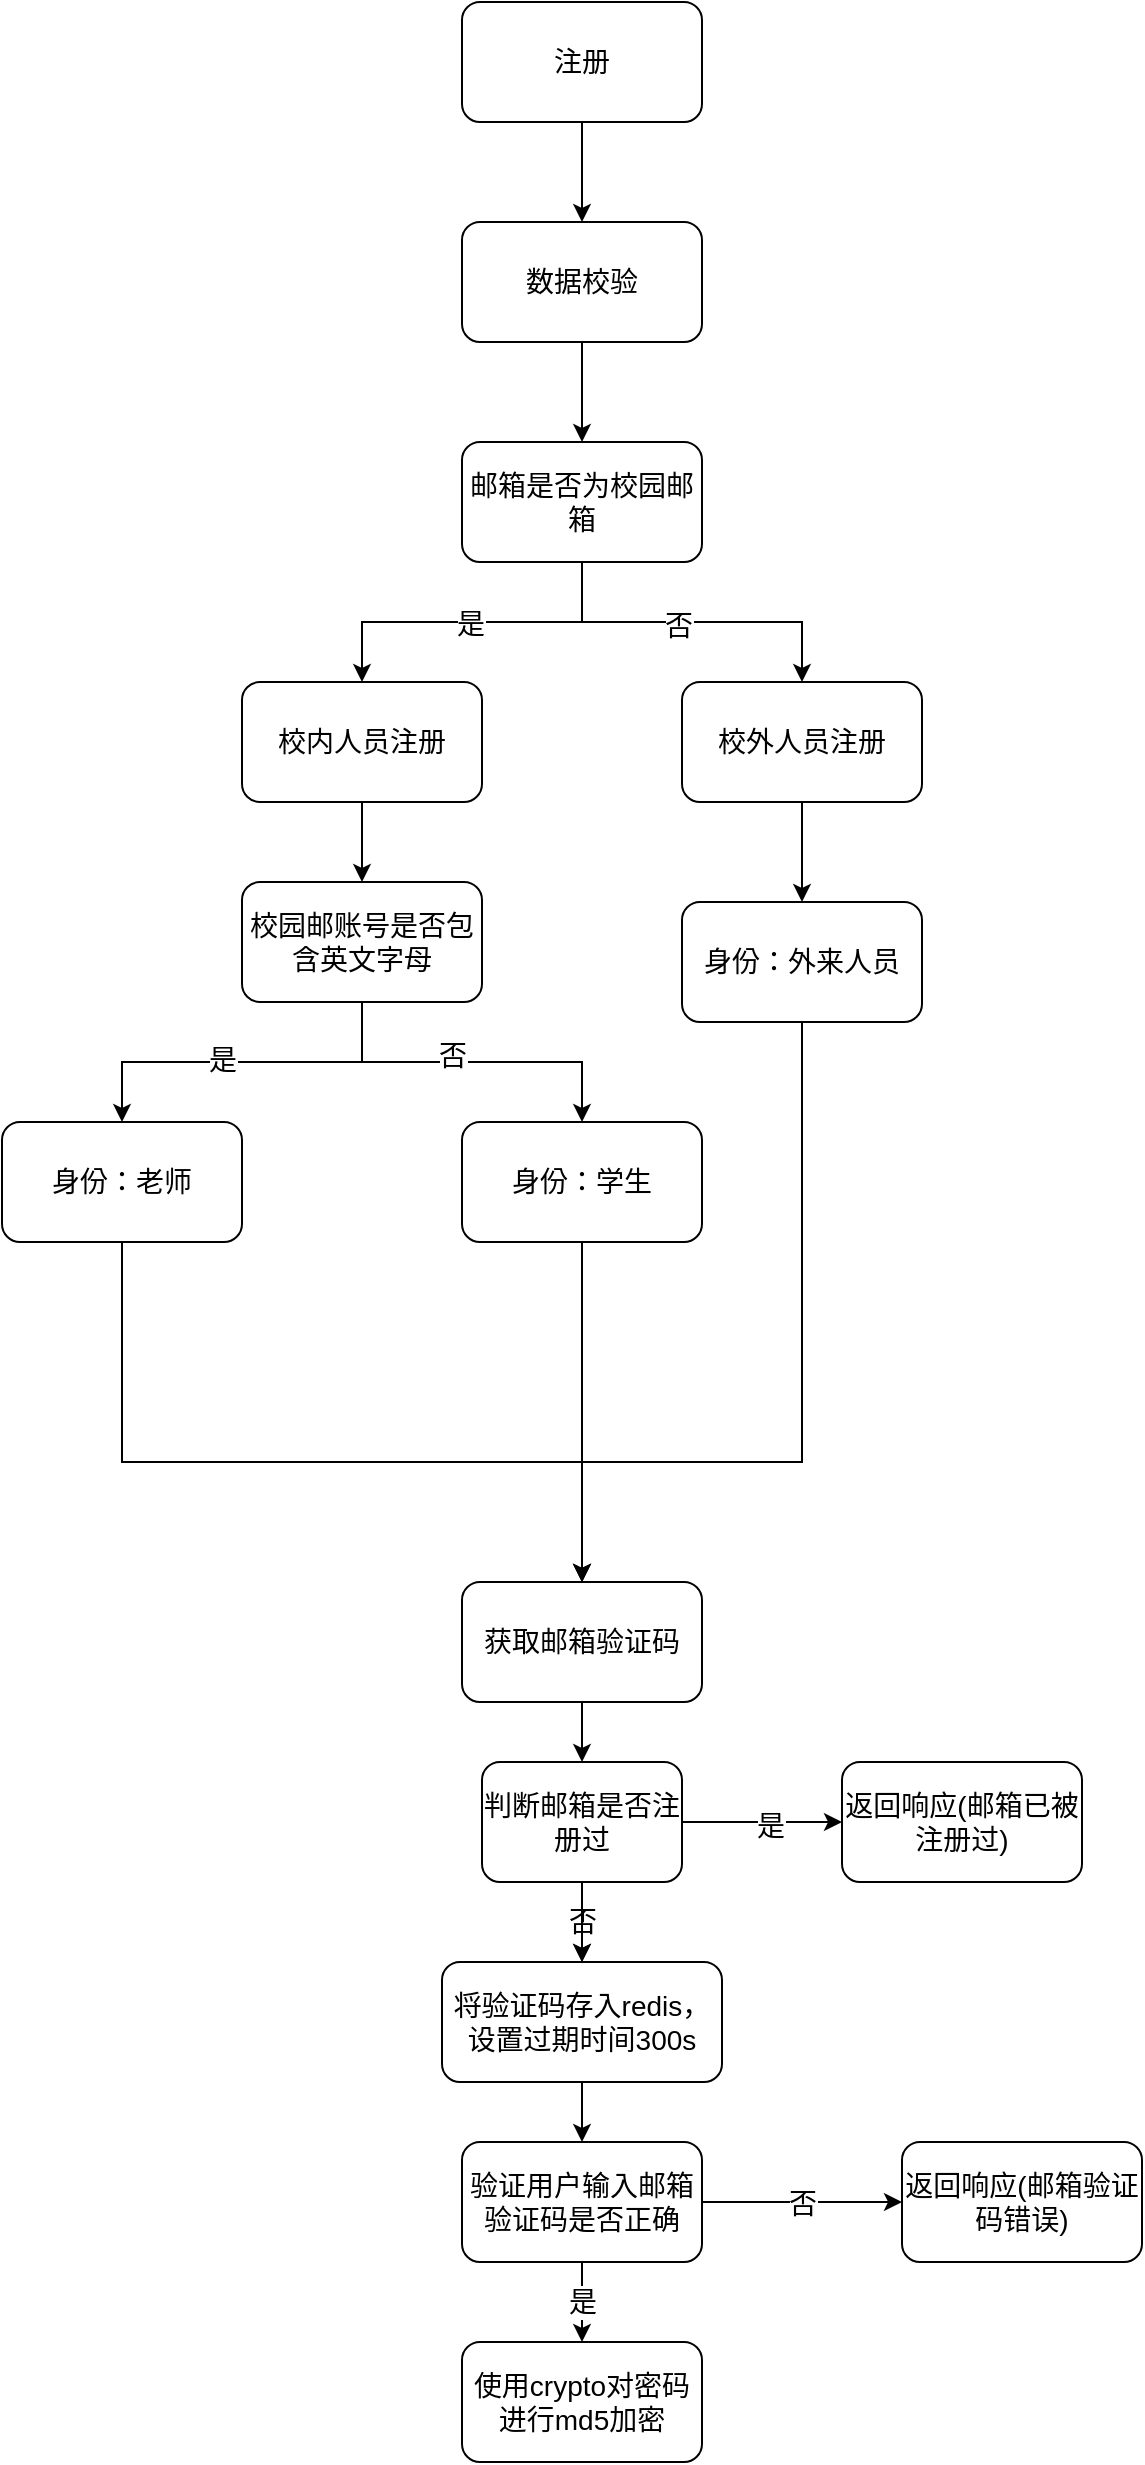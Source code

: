 <mxfile version="20.3.6" type="github">
  <diagram id="F0M1StGIOvLBScYlko5w" name="第 1 页">
    <mxGraphModel dx="2009" dy="794" grid="1" gridSize="10" guides="1" tooltips="1" connect="1" arrows="1" fold="1" page="1" pageScale="1" pageWidth="583" pageHeight="827" math="0" shadow="0">
      <root>
        <mxCell id="0" />
        <mxCell id="1" parent="0" />
        <mxCell id="rdretxYNlBGWcE4XQ4-o-11" style="edgeStyle=orthogonalEdgeStyle;rounded=0;orthogonalLoop=1;jettySize=auto;html=1;fontSize=14;" edge="1" parent="1" source="rdretxYNlBGWcE4XQ4-o-1" target="rdretxYNlBGWcE4XQ4-o-10">
          <mxGeometry relative="1" as="geometry" />
        </mxCell>
        <mxCell id="rdretxYNlBGWcE4XQ4-o-1" value="&lt;font style=&quot;font-size: 14px;&quot;&gt;注册&lt;/font&gt;" style="rounded=1;whiteSpace=wrap;html=1;" vertex="1" parent="1">
          <mxGeometry x="220" y="30" width="120" height="60" as="geometry" />
        </mxCell>
        <mxCell id="rdretxYNlBGWcE4XQ4-o-19" style="edgeStyle=orthogonalEdgeStyle;rounded=0;orthogonalLoop=1;jettySize=auto;html=1;fontSize=14;" edge="1" parent="1" source="rdretxYNlBGWcE4XQ4-o-2" target="rdretxYNlBGWcE4XQ4-o-18">
          <mxGeometry relative="1" as="geometry" />
        </mxCell>
        <mxCell id="rdretxYNlBGWcE4XQ4-o-2" value="校内人员注册" style="rounded=1;whiteSpace=wrap;html=1;fontSize=14;" vertex="1" parent="1">
          <mxGeometry x="110" y="370" width="120" height="60" as="geometry" />
        </mxCell>
        <mxCell id="rdretxYNlBGWcE4XQ4-o-28" style="edgeStyle=orthogonalEdgeStyle;rounded=0;orthogonalLoop=1;jettySize=auto;html=1;fontSize=14;" edge="1" parent="1" source="rdretxYNlBGWcE4XQ4-o-3" target="rdretxYNlBGWcE4XQ4-o-27">
          <mxGeometry relative="1" as="geometry" />
        </mxCell>
        <mxCell id="rdretxYNlBGWcE4XQ4-o-3" value="校外人员注册" style="rounded=1;whiteSpace=wrap;html=1;fontSize=14;" vertex="1" parent="1">
          <mxGeometry x="330" y="370" width="120" height="60" as="geometry" />
        </mxCell>
        <mxCell id="rdretxYNlBGWcE4XQ4-o-13" style="edgeStyle=orthogonalEdgeStyle;rounded=0;orthogonalLoop=1;jettySize=auto;html=1;fontSize=14;" edge="1" parent="1" source="rdretxYNlBGWcE4XQ4-o-10" target="rdretxYNlBGWcE4XQ4-o-12">
          <mxGeometry relative="1" as="geometry" />
        </mxCell>
        <mxCell id="rdretxYNlBGWcE4XQ4-o-10" value="数据校验" style="rounded=1;whiteSpace=wrap;html=1;fontSize=14;" vertex="1" parent="1">
          <mxGeometry x="220" y="140" width="120" height="60" as="geometry" />
        </mxCell>
        <mxCell id="rdretxYNlBGWcE4XQ4-o-14" style="edgeStyle=orthogonalEdgeStyle;rounded=0;orthogonalLoop=1;jettySize=auto;html=1;fontSize=14;" edge="1" parent="1" source="rdretxYNlBGWcE4XQ4-o-12" target="rdretxYNlBGWcE4XQ4-o-2">
          <mxGeometry relative="1" as="geometry" />
        </mxCell>
        <mxCell id="rdretxYNlBGWcE4XQ4-o-16" value="是" style="edgeLabel;html=1;align=center;verticalAlign=middle;resizable=0;points=[];fontSize=14;" vertex="1" connectable="0" parent="rdretxYNlBGWcE4XQ4-o-14">
          <mxGeometry x="0.012" y="1" relative="1" as="geometry">
            <mxPoint as="offset" />
          </mxGeometry>
        </mxCell>
        <mxCell id="rdretxYNlBGWcE4XQ4-o-15" style="edgeStyle=orthogonalEdgeStyle;rounded=0;orthogonalLoop=1;jettySize=auto;html=1;fontSize=14;" edge="1" parent="1" source="rdretxYNlBGWcE4XQ4-o-12" target="rdretxYNlBGWcE4XQ4-o-3">
          <mxGeometry relative="1" as="geometry" />
        </mxCell>
        <mxCell id="rdretxYNlBGWcE4XQ4-o-17" value="否&lt;br&gt;" style="edgeLabel;html=1;align=center;verticalAlign=middle;resizable=0;points=[];fontSize=14;" vertex="1" connectable="0" parent="rdretxYNlBGWcE4XQ4-o-15">
          <mxGeometry x="-0.082" y="-2" relative="1" as="geometry">
            <mxPoint as="offset" />
          </mxGeometry>
        </mxCell>
        <mxCell id="rdretxYNlBGWcE4XQ4-o-12" value="邮箱是否为校园邮箱" style="rounded=1;whiteSpace=wrap;html=1;fontSize=14;" vertex="1" parent="1">
          <mxGeometry x="220" y="250" width="120" height="60" as="geometry" />
        </mxCell>
        <mxCell id="rdretxYNlBGWcE4XQ4-o-21" style="edgeStyle=orthogonalEdgeStyle;rounded=0;orthogonalLoop=1;jettySize=auto;html=1;fontSize=14;" edge="1" parent="1" source="rdretxYNlBGWcE4XQ4-o-18" target="rdretxYNlBGWcE4XQ4-o-20">
          <mxGeometry relative="1" as="geometry" />
        </mxCell>
        <mxCell id="rdretxYNlBGWcE4XQ4-o-24" value="是" style="edgeLabel;html=1;align=center;verticalAlign=middle;resizable=0;points=[];fontSize=14;" vertex="1" connectable="0" parent="rdretxYNlBGWcE4XQ4-o-21">
          <mxGeometry x="0.111" y="-1" relative="1" as="geometry">
            <mxPoint as="offset" />
          </mxGeometry>
        </mxCell>
        <mxCell id="rdretxYNlBGWcE4XQ4-o-23" style="edgeStyle=orthogonalEdgeStyle;rounded=0;orthogonalLoop=1;jettySize=auto;html=1;fontSize=14;" edge="1" parent="1" source="rdretxYNlBGWcE4XQ4-o-18" target="rdretxYNlBGWcE4XQ4-o-22">
          <mxGeometry relative="1" as="geometry" />
        </mxCell>
        <mxCell id="rdretxYNlBGWcE4XQ4-o-25" value="否" style="edgeLabel;html=1;align=center;verticalAlign=middle;resizable=0;points=[];fontSize=14;" vertex="1" connectable="0" parent="rdretxYNlBGWcE4XQ4-o-23">
          <mxGeometry x="-0.118" y="3" relative="1" as="geometry">
            <mxPoint as="offset" />
          </mxGeometry>
        </mxCell>
        <mxCell id="rdretxYNlBGWcE4XQ4-o-18" value="校园邮账号是否包含英文字母" style="rounded=1;whiteSpace=wrap;html=1;fontSize=14;" vertex="1" parent="1">
          <mxGeometry x="110" y="470" width="120" height="60" as="geometry" />
        </mxCell>
        <mxCell id="rdretxYNlBGWcE4XQ4-o-29" style="edgeStyle=orthogonalEdgeStyle;rounded=0;orthogonalLoop=1;jettySize=auto;html=1;fontSize=14;" edge="1" parent="1" source="rdretxYNlBGWcE4XQ4-o-20" target="rdretxYNlBGWcE4XQ4-o-26">
          <mxGeometry relative="1" as="geometry">
            <Array as="points">
              <mxPoint x="50" y="760" />
              <mxPoint x="280" y="760" />
            </Array>
          </mxGeometry>
        </mxCell>
        <mxCell id="rdretxYNlBGWcE4XQ4-o-20" value="身份：老师" style="rounded=1;whiteSpace=wrap;html=1;fontSize=14;" vertex="1" parent="1">
          <mxGeometry x="-10" y="590" width="120" height="60" as="geometry" />
        </mxCell>
        <mxCell id="rdretxYNlBGWcE4XQ4-o-30" style="edgeStyle=orthogonalEdgeStyle;rounded=0;orthogonalLoop=1;jettySize=auto;html=1;fontSize=14;" edge="1" parent="1" source="rdretxYNlBGWcE4XQ4-o-22" target="rdretxYNlBGWcE4XQ4-o-26">
          <mxGeometry relative="1" as="geometry" />
        </mxCell>
        <mxCell id="rdretxYNlBGWcE4XQ4-o-22" value="身份：学生" style="rounded=1;whiteSpace=wrap;html=1;fontSize=14;" vertex="1" parent="1">
          <mxGeometry x="220" y="590" width="120" height="60" as="geometry" />
        </mxCell>
        <mxCell id="rdretxYNlBGWcE4XQ4-o-42" style="edgeStyle=orthogonalEdgeStyle;rounded=0;orthogonalLoop=1;jettySize=auto;html=1;fontSize=14;" edge="1" parent="1" source="rdretxYNlBGWcE4XQ4-o-26" target="rdretxYNlBGWcE4XQ4-o-41">
          <mxGeometry relative="1" as="geometry" />
        </mxCell>
        <mxCell id="rdretxYNlBGWcE4XQ4-o-26" value="获取邮箱验证码" style="rounded=1;whiteSpace=wrap;html=1;fontSize=14;" vertex="1" parent="1">
          <mxGeometry x="220" y="820" width="120" height="60" as="geometry" />
        </mxCell>
        <mxCell id="rdretxYNlBGWcE4XQ4-o-32" style="edgeStyle=orthogonalEdgeStyle;rounded=0;orthogonalLoop=1;jettySize=auto;html=1;fontSize=14;" edge="1" parent="1" source="rdretxYNlBGWcE4XQ4-o-27" target="rdretxYNlBGWcE4XQ4-o-26">
          <mxGeometry relative="1" as="geometry">
            <Array as="points">
              <mxPoint x="390" y="760" />
              <mxPoint x="280" y="760" />
            </Array>
          </mxGeometry>
        </mxCell>
        <mxCell id="rdretxYNlBGWcE4XQ4-o-27" value="身份：外来人员" style="rounded=1;whiteSpace=wrap;html=1;fontSize=14;" vertex="1" parent="1">
          <mxGeometry x="330" y="480" width="120" height="60" as="geometry" />
        </mxCell>
        <mxCell id="rdretxYNlBGWcE4XQ4-o-39" style="edgeStyle=orthogonalEdgeStyle;rounded=0;orthogonalLoop=1;jettySize=auto;html=1;fontSize=14;" edge="1" parent="1" source="rdretxYNlBGWcE4XQ4-o-34" target="rdretxYNlBGWcE4XQ4-o-38">
          <mxGeometry relative="1" as="geometry" />
        </mxCell>
        <mxCell id="rdretxYNlBGWcE4XQ4-o-34" value="将验证码存入redis，设置过期时间300s" style="rounded=1;whiteSpace=wrap;html=1;fontSize=14;" vertex="1" parent="1">
          <mxGeometry x="210" y="1010" width="140" height="60" as="geometry" />
        </mxCell>
        <mxCell id="rdretxYNlBGWcE4XQ4-o-36" value="使用crypto对密码进行md5加密" style="rounded=1;whiteSpace=wrap;html=1;fontSize=14;" vertex="1" parent="1">
          <mxGeometry x="220" y="1200" width="120" height="60" as="geometry" />
        </mxCell>
        <mxCell id="rdretxYNlBGWcE4XQ4-o-40" value="是" style="edgeStyle=orthogonalEdgeStyle;rounded=0;orthogonalLoop=1;jettySize=auto;html=1;fontSize=14;" edge="1" parent="1" source="rdretxYNlBGWcE4XQ4-o-38" target="rdretxYNlBGWcE4XQ4-o-36">
          <mxGeometry relative="1" as="geometry" />
        </mxCell>
        <mxCell id="rdretxYNlBGWcE4XQ4-o-49" style="edgeStyle=orthogonalEdgeStyle;rounded=0;orthogonalLoop=1;jettySize=auto;html=1;fontSize=14;" edge="1" parent="1" source="rdretxYNlBGWcE4XQ4-o-38" target="rdretxYNlBGWcE4XQ4-o-48">
          <mxGeometry relative="1" as="geometry" />
        </mxCell>
        <mxCell id="rdretxYNlBGWcE4XQ4-o-50" value="否" style="edgeLabel;html=1;align=center;verticalAlign=middle;resizable=0;points=[];fontSize=14;" vertex="1" connectable="0" parent="rdretxYNlBGWcE4XQ4-o-49">
          <mxGeometry y="-1" relative="1" as="geometry">
            <mxPoint as="offset" />
          </mxGeometry>
        </mxCell>
        <mxCell id="rdretxYNlBGWcE4XQ4-o-38" value="验证用户输入邮箱验证码是否正确" style="rounded=1;whiteSpace=wrap;html=1;fontSize=14;" vertex="1" parent="1">
          <mxGeometry x="220" y="1100" width="120" height="60" as="geometry" />
        </mxCell>
        <mxCell id="rdretxYNlBGWcE4XQ4-o-43" value="否" style="edgeStyle=orthogonalEdgeStyle;rounded=0;orthogonalLoop=1;jettySize=auto;html=1;fontSize=14;" edge="1" parent="1" source="rdretxYNlBGWcE4XQ4-o-41" target="rdretxYNlBGWcE4XQ4-o-34">
          <mxGeometry relative="1" as="geometry" />
        </mxCell>
        <mxCell id="rdretxYNlBGWcE4XQ4-o-45" style="edgeStyle=orthogonalEdgeStyle;rounded=0;orthogonalLoop=1;jettySize=auto;html=1;fontSize=14;" edge="1" parent="1" source="rdretxYNlBGWcE4XQ4-o-41" target="rdretxYNlBGWcE4XQ4-o-44">
          <mxGeometry relative="1" as="geometry" />
        </mxCell>
        <mxCell id="rdretxYNlBGWcE4XQ4-o-47" value="是" style="edgeLabel;html=1;align=center;verticalAlign=middle;resizable=0;points=[];fontSize=14;" vertex="1" connectable="0" parent="rdretxYNlBGWcE4XQ4-o-45">
          <mxGeometry x="0.1" y="-2" relative="1" as="geometry">
            <mxPoint as="offset" />
          </mxGeometry>
        </mxCell>
        <mxCell id="rdretxYNlBGWcE4XQ4-o-46" value="" style="edgeStyle=orthogonalEdgeStyle;rounded=0;orthogonalLoop=1;jettySize=auto;html=1;fontSize=14;" edge="1" parent="1" source="rdretxYNlBGWcE4XQ4-o-41" target="rdretxYNlBGWcE4XQ4-o-34">
          <mxGeometry relative="1" as="geometry" />
        </mxCell>
        <mxCell id="rdretxYNlBGWcE4XQ4-o-41" value="判断邮箱是否注册过" style="rounded=1;whiteSpace=wrap;html=1;fontSize=14;" vertex="1" parent="1">
          <mxGeometry x="230" y="910" width="100" height="60" as="geometry" />
        </mxCell>
        <mxCell id="rdretxYNlBGWcE4XQ4-o-44" value="返回响应(邮箱已被注册过)" style="rounded=1;whiteSpace=wrap;html=1;fontSize=14;" vertex="1" parent="1">
          <mxGeometry x="410" y="910" width="120" height="60" as="geometry" />
        </mxCell>
        <mxCell id="rdretxYNlBGWcE4XQ4-o-48" value="返回响应(邮箱验证码错误)" style="rounded=1;whiteSpace=wrap;html=1;fontSize=14;" vertex="1" parent="1">
          <mxGeometry x="440" y="1100" width="120" height="60" as="geometry" />
        </mxCell>
      </root>
    </mxGraphModel>
  </diagram>
</mxfile>

